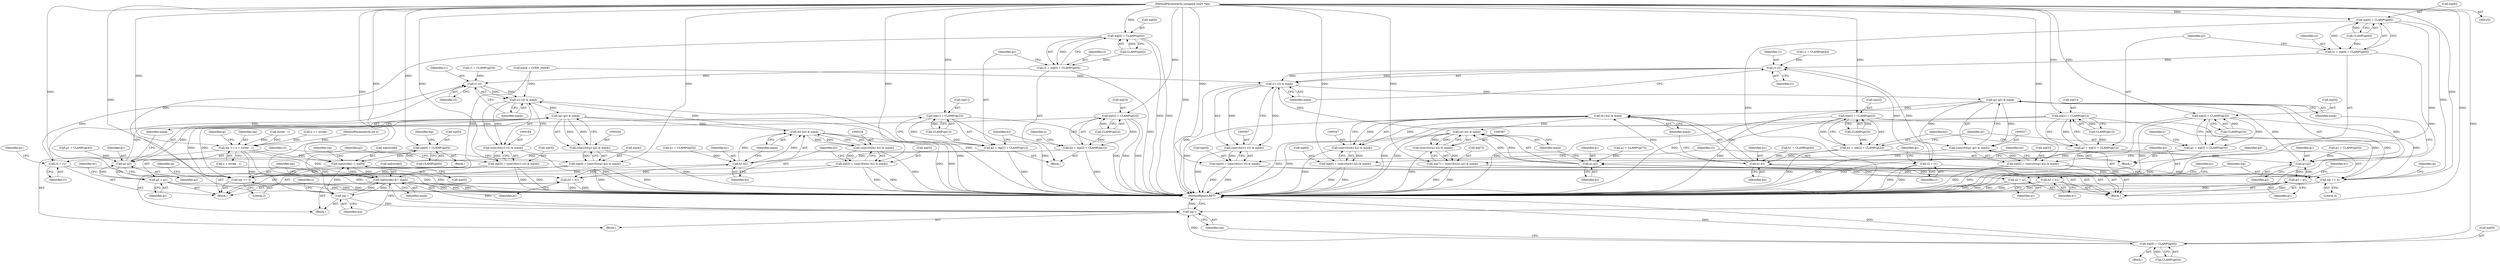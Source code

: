digraph "0_libtiff_83a4b92815ea04969d494416eaae3d4c6b338e4a#diff-c8b4b355f9b5c06d585b23138e1c185f_0@pointer" {
"1000106" [label="(MethodParameterIn,unsigned short *wp)"];
"1000134" [label="(Call,wp[0] = CLAMP(ip[0]))"];
"1000132" [label="(Call,r2 = wp[0] = CLAMP(ip[0]))"];
"1000186" [label="(Call,r1-r2)"];
"1000185" [label="(Call,(r1-r2) & mask)"];
"1000183" [label="(Call,(uint16)((r1-r2) & mask))"];
"1000179" [label="(Call,wp[3] = (uint16)((r1-r2) & mask))"];
"1000233" [label="(Call,wp += 3)"];
"1000205" [label="(Call,(g1-g2) & mask)"];
"1000203" [label="(Call,(uint16)((g1-g2) & mask))"];
"1000199" [label="(Call,wp[4] = (uint16)((g1-g2) & mask))"];
"1000225" [label="(Call,(b1-b2) & mask)"];
"1000223" [label="(Call,(uint16)((b1-b2) & mask))"];
"1000219" [label="(Call,wp[5] = (uint16)((b1-b2) & mask))"];
"1000190" [label="(Call,r2 = r1)"];
"1000144" [label="(Call,wp[1] = CLAMP(ip[1]))"];
"1000142" [label="(Call,g2 = wp[1] = CLAMP(ip[1]))"];
"1000206" [label="(Call,g1-g2)"];
"1000210" [label="(Call,g2 = g1)"];
"1000154" [label="(Call,wp[2] = CLAMP(ip[2]))"];
"1000152" [label="(Call,b2 = wp[2] = CLAMP(ip[2]))"];
"1000226" [label="(Call,b1-b2)"];
"1000230" [label="(Call,b2 = b1)"];
"1000247" [label="(Call,wp[0] = CLAMP(ip[0]))"];
"1000245" [label="(Call,r2 = wp[0] = CLAMP(ip[0]))"];
"1000309" [label="(Call,r1-r2)"];
"1000308" [label="(Call,(r1-r2) & mask)"];
"1000306" [label="(Call,(uint16)((r1-r2) & mask))"];
"1000302" [label="(Call,wp[4] = (uint16)((r1-r2) & mask))"];
"1000376" [label="(Call,wp += 4)"];
"1000328" [label="(Call,(g1-g2) & mask)"];
"1000326" [label="(Call,(uint16)((g1-g2) & mask))"];
"1000322" [label="(Call,wp[5] = (uint16)((g1-g2) & mask))"];
"1000348" [label="(Call,(b1-b2) & mask)"];
"1000346" [label="(Call,(uint16)((b1-b2) & mask))"];
"1000342" [label="(Call,wp[6] = (uint16)((b1-b2) & mask))"];
"1000368" [label="(Call,(a1-a2) & mask)"];
"1000366" [label="(Call,(uint16)((a1-a2) & mask))"];
"1000362" [label="(Call,wp[7] = (uint16)((a1-a2) & mask))"];
"1000313" [label="(Call,r2 = r1)"];
"1000257" [label="(Call,wp[1] = CLAMP(ip[1]))"];
"1000255" [label="(Call,g2 = wp[1] = CLAMP(ip[1]))"];
"1000329" [label="(Call,g1-g2)"];
"1000333" [label="(Call,g2 = g1)"];
"1000267" [label="(Call,wp[2] = CLAMP(ip[2]))"];
"1000265" [label="(Call,b2 = wp[2] = CLAMP(ip[2]))"];
"1000349" [label="(Call,b1-b2)"];
"1000353" [label="(Call,b2 = b1)"];
"1000277" [label="(Call,wp[3] = CLAMP(ip[3]))"];
"1000275" [label="(Call,a2 = wp[3] = CLAMP(ip[3]))"];
"1000369" [label="(Call,a1-a2)"];
"1000373" [label="(Call,a2 = a1)"];
"1000384" [label="(Call,wp += n + stride - 1)"];
"1000416" [label="(Call,wp[stride] -= wp[0])"];
"1000423" [label="(Call,wp[stride] &= mask)"];
"1000428" [label="(Call,wp--)"];
"1000443" [label="(Call,wp--)"];
"1000408" [label="(Call,wp[0] = CLAMP(ip[0]))"];
"1000435" [label="(Call,wp[0] = CLAMP(ip[0]))"];
"1000369" [label="(Call,a1-a2)"];
"1000362" [label="(Call,wp[7] = (uint16)((a1-a2) & mask))"];
"1000148" [label="(Call,CLAMP(ip[1]))"];
"1000179" [label="(Call,wp[3] = (uint16)((r1-r2) & mask))"];
"1000227" [label="(Identifier,b1)"];
"1000303" [label="(Call,wp[4])"];
"1000317" [label="(Identifier,g1)"];
"1000385" [label="(Identifier,wp)"];
"1000133" [label="(Identifier,r2)"];
"1000193" [label="(Call,g1 = CLAMP(ip[4]))"];
"1000420" [label="(Call,wp[0])"];
"1000309" [label="(Call,r1-r2)"];
"1000368" [label="(Call,(a1-a2) & mask)"];
"1000230" [label="(Call,b2 = b1)"];
"1000322" [label="(Call,wp[5] = (uint16)((g1-g2) & mask))"];
"1000275" [label="(Call,a2 = wp[3] = CLAMP(ip[3]))"];
"1000423" [label="(Call,wp[stride] &= mask)"];
"1000235" [label="(Literal,3)"];
"1000209" [label="(Identifier,mask)"];
"1000247" [label="(Call,wp[0] = CLAMP(ip[0]))"];
"1000343" [label="(Call,wp[6])"];
"1000185" [label="(Call,(r1-r2) & mask)"];
"1000194" [label="(Identifier,g1)"];
"1000208" [label="(Identifier,g2)"];
"1000277" [label="(Call,wp[3] = CLAMP(ip[3]))"];
"1000173" [label="(Call,r1 = CLAMP(ip[3]))"];
"1000255" [label="(Call,g2 = wp[1] = CLAMP(ip[1]))"];
"1000190" [label="(Call,r2 = r1)"];
"1000223" [label="(Call,(uint16)((b1-b2) & mask))"];
"1000445" [label="(MethodReturn,RET)"];
"1000138" [label="(Call,CLAMP(ip[0]))"];
"1000383" [label="(Block,)"];
"1000388" [label="(Call,stride - 1)"];
"1000169" [label="(Block,)"];
"1000232" [label="(Identifier,b1)"];
"1000346" [label="(Call,(uint16)((b1-b2) & mask))"];
"1000123" [label="(Call,n >= stride)"];
"1000315" [label="(Identifier,r1)"];
"1000104" [label="(MethodParameterIn,int n)"];
"1000245" [label="(Call,r2 = wp[0] = CLAMP(ip[0]))"];
"1000418" [label="(Identifier,wp)"];
"1000212" [label="(Identifier,g1)"];
"1000191" [label="(Identifier,r2)"];
"1000225" [label="(Call,(b1-b2) & mask)"];
"1000376" [label="(Call,wp += 4)"];
"1000296" [label="(Call,r1 = CLAMP(ip[4]))"];
"1000261" [label="(Call,CLAMP(ip[1]))"];
"1000281" [label="(Call,CLAMP(ip[3]))"];
"1000237" [label="(Identifier,ip)"];
"1000354" [label="(Identifier,b2)"];
"1000375" [label="(Identifier,a1)"];
"1000203" [label="(Call,(uint16)((g1-g2) & mask))"];
"1000334" [label="(Identifier,g2)"];
"1000377" [label="(Identifier,wp)"];
"1000192" [label="(Identifier,r1)"];
"1000251" [label="(Call,CLAMP(ip[0]))"];
"1000205" [label="(Call,(g1-g2) & mask)"];
"1000444" [label="(Identifier,wp)"];
"1000256" [label="(Identifier,g2)"];
"1000158" [label="(Call,CLAMP(ip[2]))"];
"1000436" [label="(Call,wp[0])"];
"1000349" [label="(Call,b1-b2)"];
"1000373" [label="(Call,a2 = a1)"];
"1000153" [label="(Identifier,b2)"];
"1000351" [label="(Identifier,b2)"];
"1000155" [label="(Call,wp[2])"];
"1000210" [label="(Call,g2 = g1)"];
"1000330" [label="(Identifier,g1)"];
"1000154" [label="(Call,wp[2] = CLAMP(ip[2]))"];
"1000428" [label="(Call,wp--)"];
"1000258" [label="(Call,wp[1])"];
"1000278" [label="(Call,wp[3])"];
"1000180" [label="(Call,wp[3])"];
"1000134" [label="(Call,wp[0] = CLAMP(ip[0]))"];
"1000143" [label="(Identifier,g2)"];
"1000380" [label="(Identifier,ip)"];
"1000268" [label="(Call,wp[2])"];
"1000214" [label="(Identifier,b1)"];
"1000366" [label="(Call,(uint16)((a1-a2) & mask))"];
"1000228" [label="(Identifier,b2)"];
"1000219" [label="(Call,wp[5] = (uint16)((b1-b2) & mask))"];
"1000312" [label="(Identifier,mask)"];
"1000408" [label="(Call,wp[0] = CLAMP(ip[0]))"];
"1000374" [label="(Identifier,a2)"];
"1000229" [label="(Identifier,mask)"];
"1000332" [label="(Identifier,mask)"];
"1000316" [label="(Call,g1 = CLAMP(ip[5]))"];
"1000405" [label="(Block,)"];
"1000246" [label="(Identifier,r2)"];
"1000431" [label="(Identifier,n)"];
"1000311" [label="(Identifier,r2)"];
"1000314" [label="(Identifier,r2)"];
"1000326" [label="(Call,(uint16)((g1-g2) & mask))"];
"1000248" [label="(Call,wp[0])"];
"1000189" [label="(Identifier,mask)"];
"1000142" [label="(Call,g2 = wp[1] = CLAMP(ip[1]))"];
"1000231" [label="(Identifier,b2)"];
"1000163" [label="(Identifier,n)"];
"1000424" [label="(Call,wp[stride])"];
"1000152" [label="(Call,b2 = wp[2] = CLAMP(ip[2]))"];
"1000302" [label="(Call,wp[4] = (uint16)((r1-r2) & mask))"];
"1000336" [label="(Call,b1 = CLAMP(ip[6]))"];
"1000328" [label="(Call,(g1-g2) & mask)"];
"1000342" [label="(Call,wp[6] = (uint16)((b1-b2) & mask))"];
"1000372" [label="(Identifier,mask)"];
"1000427" [label="(Identifier,mask)"];
"1000337" [label="(Identifier,b1)"];
"1000119" [label="(Call,mask = CODE_MASK)"];
"1000353" [label="(Call,b2 = b1)"];
"1000370" [label="(Identifier,a1)"];
"1000183" [label="(Call,(uint16)((r1-r2) & mask))"];
"1000352" [label="(Identifier,mask)"];
"1000386" [label="(Call,n + stride - 1)"];
"1000257" [label="(Call,wp[1] = CLAMP(ip[1]))"];
"1000267" [label="(Call,wp[2] = CLAMP(ip[2]))"];
"1000384" [label="(Call,wp += n + stride - 1)"];
"1000350" [label="(Identifier,b1)"];
"1000406" [label="(Block,)"];
"1000323" [label="(Call,wp[5])"];
"1000206" [label="(Call,g1-g2)"];
"1000211" [label="(Identifier,g2)"];
"1000233" [label="(Call,wp += 3)"];
"1000106" [label="(MethodParameterIn,unsigned short *wp)"];
"1000392" [label="(Identifier,ip)"];
"1000271" [label="(Call,CLAMP(ip[2]))"];
"1000266" [label="(Identifier,b2)"];
"1000186" [label="(Call,r1-r2)"];
"1000292" [label="(Block,)"];
"1000286" [label="(Identifier,n)"];
"1000429" [label="(Identifier,wp)"];
"1000333" [label="(Call,g2 = g1)"];
"1000213" [label="(Call,b1 = CLAMP(ip[5]))"];
"1000329" [label="(Call,g1-g2)"];
"1000443" [label="(Call,wp--)"];
"1000226" [label="(Call,b1-b2)"];
"1000355" [label="(Identifier,b1)"];
"1000433" [label="(Block,)"];
"1000425" [label="(Identifier,wp)"];
"1000439" [label="(Call,CLAMP(ip[0]))"];
"1000145" [label="(Call,wp[1])"];
"1000132" [label="(Call,r2 = wp[0] = CLAMP(ip[0]))"];
"1000199" [label="(Call,wp[4] = (uint16)((g1-g2) & mask))"];
"1000306" [label="(Call,(uint16)((r1-r2) & mask))"];
"1000144" [label="(Call,wp[1] = CLAMP(ip[1]))"];
"1000357" [label="(Identifier,a1)"];
"1000356" [label="(Call,a1 = CLAMP(ip[7]))"];
"1000188" [label="(Identifier,r2)"];
"1000234" [label="(Identifier,wp)"];
"1000417" [label="(Call,wp[stride])"];
"1000409" [label="(Call,wp[0])"];
"1000187" [label="(Identifier,r1)"];
"1000131" [label="(Block,)"];
"1000200" [label="(Call,wp[4])"];
"1000220" [label="(Call,wp[5])"];
"1000313" [label="(Call,r2 = r1)"];
"1000276" [label="(Identifier,a2)"];
"1000310" [label="(Identifier,r1)"];
"1000207" [label="(Identifier,g1)"];
"1000371" [label="(Identifier,a2)"];
"1000416" [label="(Call,wp[stride] -= wp[0])"];
"1000331" [label="(Identifier,g2)"];
"1000244" [label="(Block,)"];
"1000412" [label="(Call,CLAMP(ip[0]))"];
"1000363" [label="(Call,wp[7])"];
"1000135" [label="(Call,wp[0])"];
"1000378" [label="(Literal,4)"];
"1000435" [label="(Call,wp[0] = CLAMP(ip[0]))"];
"1000265" [label="(Call,b2 = wp[2] = CLAMP(ip[2]))"];
"1000308" [label="(Call,(r1-r2) & mask)"];
"1000335" [label="(Identifier,g1)"];
"1000348" [label="(Call,(b1-b2) & mask)"];
"1000106" -> "1000102"  [label="AST: "];
"1000106" -> "1000445"  [label="DDG: "];
"1000106" -> "1000134"  [label="DDG: "];
"1000106" -> "1000144"  [label="DDG: "];
"1000106" -> "1000154"  [label="DDG: "];
"1000106" -> "1000179"  [label="DDG: "];
"1000106" -> "1000199"  [label="DDG: "];
"1000106" -> "1000219"  [label="DDG: "];
"1000106" -> "1000233"  [label="DDG: "];
"1000106" -> "1000247"  [label="DDG: "];
"1000106" -> "1000257"  [label="DDG: "];
"1000106" -> "1000267"  [label="DDG: "];
"1000106" -> "1000277"  [label="DDG: "];
"1000106" -> "1000302"  [label="DDG: "];
"1000106" -> "1000322"  [label="DDG: "];
"1000106" -> "1000342"  [label="DDG: "];
"1000106" -> "1000362"  [label="DDG: "];
"1000106" -> "1000376"  [label="DDG: "];
"1000106" -> "1000384"  [label="DDG: "];
"1000106" -> "1000408"  [label="DDG: "];
"1000106" -> "1000416"  [label="DDG: "];
"1000106" -> "1000423"  [label="DDG: "];
"1000106" -> "1000428"  [label="DDG: "];
"1000106" -> "1000435"  [label="DDG: "];
"1000106" -> "1000443"  [label="DDG: "];
"1000134" -> "1000132"  [label="AST: "];
"1000134" -> "1000138"  [label="CFG: "];
"1000135" -> "1000134"  [label="AST: "];
"1000138" -> "1000134"  [label="AST: "];
"1000132" -> "1000134"  [label="CFG: "];
"1000134" -> "1000445"  [label="DDG: "];
"1000134" -> "1000445"  [label="DDG: "];
"1000134" -> "1000132"  [label="DDG: "];
"1000138" -> "1000134"  [label="DDG: "];
"1000134" -> "1000233"  [label="DDG: "];
"1000132" -> "1000131"  [label="AST: "];
"1000133" -> "1000132"  [label="AST: "];
"1000143" -> "1000132"  [label="CFG: "];
"1000132" -> "1000445"  [label="DDG: "];
"1000138" -> "1000132"  [label="DDG: "];
"1000132" -> "1000186"  [label="DDG: "];
"1000186" -> "1000185"  [label="AST: "];
"1000186" -> "1000188"  [label="CFG: "];
"1000187" -> "1000186"  [label="AST: "];
"1000188" -> "1000186"  [label="AST: "];
"1000189" -> "1000186"  [label="CFG: "];
"1000186" -> "1000185"  [label="DDG: "];
"1000186" -> "1000185"  [label="DDG: "];
"1000173" -> "1000186"  [label="DDG: "];
"1000190" -> "1000186"  [label="DDG: "];
"1000186" -> "1000190"  [label="DDG: "];
"1000185" -> "1000183"  [label="AST: "];
"1000185" -> "1000189"  [label="CFG: "];
"1000189" -> "1000185"  [label="AST: "];
"1000183" -> "1000185"  [label="CFG: "];
"1000185" -> "1000445"  [label="DDG: "];
"1000185" -> "1000183"  [label="DDG: "];
"1000185" -> "1000183"  [label="DDG: "];
"1000225" -> "1000185"  [label="DDG: "];
"1000119" -> "1000185"  [label="DDG: "];
"1000185" -> "1000205"  [label="DDG: "];
"1000183" -> "1000179"  [label="AST: "];
"1000184" -> "1000183"  [label="AST: "];
"1000179" -> "1000183"  [label="CFG: "];
"1000183" -> "1000445"  [label="DDG: "];
"1000183" -> "1000179"  [label="DDG: "];
"1000179" -> "1000169"  [label="AST: "];
"1000180" -> "1000179"  [label="AST: "];
"1000191" -> "1000179"  [label="CFG: "];
"1000179" -> "1000445"  [label="DDG: "];
"1000179" -> "1000445"  [label="DDG: "];
"1000179" -> "1000233"  [label="DDG: "];
"1000233" -> "1000169"  [label="AST: "];
"1000233" -> "1000235"  [label="CFG: "];
"1000234" -> "1000233"  [label="AST: "];
"1000235" -> "1000233"  [label="AST: "];
"1000237" -> "1000233"  [label="CFG: "];
"1000233" -> "1000445"  [label="DDG: "];
"1000199" -> "1000233"  [label="DDG: "];
"1000154" -> "1000233"  [label="DDG: "];
"1000144" -> "1000233"  [label="DDG: "];
"1000219" -> "1000233"  [label="DDG: "];
"1000205" -> "1000203"  [label="AST: "];
"1000205" -> "1000209"  [label="CFG: "];
"1000206" -> "1000205"  [label="AST: "];
"1000209" -> "1000205"  [label="AST: "];
"1000203" -> "1000205"  [label="CFG: "];
"1000205" -> "1000445"  [label="DDG: "];
"1000205" -> "1000203"  [label="DDG: "];
"1000205" -> "1000203"  [label="DDG: "];
"1000206" -> "1000205"  [label="DDG: "];
"1000206" -> "1000205"  [label="DDG: "];
"1000205" -> "1000225"  [label="DDG: "];
"1000203" -> "1000199"  [label="AST: "];
"1000204" -> "1000203"  [label="AST: "];
"1000199" -> "1000203"  [label="CFG: "];
"1000203" -> "1000445"  [label="DDG: "];
"1000203" -> "1000199"  [label="DDG: "];
"1000199" -> "1000169"  [label="AST: "];
"1000200" -> "1000199"  [label="AST: "];
"1000211" -> "1000199"  [label="CFG: "];
"1000199" -> "1000445"  [label="DDG: "];
"1000199" -> "1000445"  [label="DDG: "];
"1000225" -> "1000223"  [label="AST: "];
"1000225" -> "1000229"  [label="CFG: "];
"1000226" -> "1000225"  [label="AST: "];
"1000229" -> "1000225"  [label="AST: "];
"1000223" -> "1000225"  [label="CFG: "];
"1000225" -> "1000445"  [label="DDG: "];
"1000225" -> "1000445"  [label="DDG: "];
"1000225" -> "1000223"  [label="DDG: "];
"1000225" -> "1000223"  [label="DDG: "];
"1000226" -> "1000225"  [label="DDG: "];
"1000226" -> "1000225"  [label="DDG: "];
"1000223" -> "1000219"  [label="AST: "];
"1000224" -> "1000223"  [label="AST: "];
"1000219" -> "1000223"  [label="CFG: "];
"1000223" -> "1000445"  [label="DDG: "];
"1000223" -> "1000219"  [label="DDG: "];
"1000219" -> "1000169"  [label="AST: "];
"1000220" -> "1000219"  [label="AST: "];
"1000231" -> "1000219"  [label="CFG: "];
"1000219" -> "1000445"  [label="DDG: "];
"1000219" -> "1000445"  [label="DDG: "];
"1000190" -> "1000169"  [label="AST: "];
"1000190" -> "1000192"  [label="CFG: "];
"1000191" -> "1000190"  [label="AST: "];
"1000192" -> "1000190"  [label="AST: "];
"1000194" -> "1000190"  [label="CFG: "];
"1000190" -> "1000445"  [label="DDG: "];
"1000190" -> "1000445"  [label="DDG: "];
"1000144" -> "1000142"  [label="AST: "];
"1000144" -> "1000148"  [label="CFG: "];
"1000145" -> "1000144"  [label="AST: "];
"1000148" -> "1000144"  [label="AST: "];
"1000142" -> "1000144"  [label="CFG: "];
"1000144" -> "1000445"  [label="DDG: "];
"1000144" -> "1000445"  [label="DDG: "];
"1000144" -> "1000142"  [label="DDG: "];
"1000148" -> "1000144"  [label="DDG: "];
"1000142" -> "1000131"  [label="AST: "];
"1000143" -> "1000142"  [label="AST: "];
"1000153" -> "1000142"  [label="CFG: "];
"1000142" -> "1000445"  [label="DDG: "];
"1000148" -> "1000142"  [label="DDG: "];
"1000142" -> "1000206"  [label="DDG: "];
"1000206" -> "1000208"  [label="CFG: "];
"1000207" -> "1000206"  [label="AST: "];
"1000208" -> "1000206"  [label="AST: "];
"1000209" -> "1000206"  [label="CFG: "];
"1000193" -> "1000206"  [label="DDG: "];
"1000210" -> "1000206"  [label="DDG: "];
"1000206" -> "1000210"  [label="DDG: "];
"1000210" -> "1000169"  [label="AST: "];
"1000210" -> "1000212"  [label="CFG: "];
"1000211" -> "1000210"  [label="AST: "];
"1000212" -> "1000210"  [label="AST: "];
"1000214" -> "1000210"  [label="CFG: "];
"1000210" -> "1000445"  [label="DDG: "];
"1000210" -> "1000445"  [label="DDG: "];
"1000154" -> "1000152"  [label="AST: "];
"1000154" -> "1000158"  [label="CFG: "];
"1000155" -> "1000154"  [label="AST: "];
"1000158" -> "1000154"  [label="AST: "];
"1000152" -> "1000154"  [label="CFG: "];
"1000154" -> "1000445"  [label="DDG: "];
"1000154" -> "1000445"  [label="DDG: "];
"1000154" -> "1000152"  [label="DDG: "];
"1000158" -> "1000154"  [label="DDG: "];
"1000152" -> "1000131"  [label="AST: "];
"1000153" -> "1000152"  [label="AST: "];
"1000163" -> "1000152"  [label="CFG: "];
"1000152" -> "1000445"  [label="DDG: "];
"1000158" -> "1000152"  [label="DDG: "];
"1000152" -> "1000226"  [label="DDG: "];
"1000226" -> "1000228"  [label="CFG: "];
"1000227" -> "1000226"  [label="AST: "];
"1000228" -> "1000226"  [label="AST: "];
"1000229" -> "1000226"  [label="CFG: "];
"1000213" -> "1000226"  [label="DDG: "];
"1000230" -> "1000226"  [label="DDG: "];
"1000226" -> "1000230"  [label="DDG: "];
"1000230" -> "1000169"  [label="AST: "];
"1000230" -> "1000232"  [label="CFG: "];
"1000231" -> "1000230"  [label="AST: "];
"1000232" -> "1000230"  [label="AST: "];
"1000234" -> "1000230"  [label="CFG: "];
"1000230" -> "1000445"  [label="DDG: "];
"1000230" -> "1000445"  [label="DDG: "];
"1000247" -> "1000245"  [label="AST: "];
"1000247" -> "1000251"  [label="CFG: "];
"1000248" -> "1000247"  [label="AST: "];
"1000251" -> "1000247"  [label="AST: "];
"1000245" -> "1000247"  [label="CFG: "];
"1000247" -> "1000445"  [label="DDG: "];
"1000247" -> "1000445"  [label="DDG: "];
"1000247" -> "1000245"  [label="DDG: "];
"1000251" -> "1000247"  [label="DDG: "];
"1000247" -> "1000376"  [label="DDG: "];
"1000245" -> "1000244"  [label="AST: "];
"1000246" -> "1000245"  [label="AST: "];
"1000256" -> "1000245"  [label="CFG: "];
"1000245" -> "1000445"  [label="DDG: "];
"1000251" -> "1000245"  [label="DDG: "];
"1000245" -> "1000309"  [label="DDG: "];
"1000309" -> "1000308"  [label="AST: "];
"1000309" -> "1000311"  [label="CFG: "];
"1000310" -> "1000309"  [label="AST: "];
"1000311" -> "1000309"  [label="AST: "];
"1000312" -> "1000309"  [label="CFG: "];
"1000309" -> "1000308"  [label="DDG: "];
"1000309" -> "1000308"  [label="DDG: "];
"1000296" -> "1000309"  [label="DDG: "];
"1000313" -> "1000309"  [label="DDG: "];
"1000309" -> "1000313"  [label="DDG: "];
"1000308" -> "1000306"  [label="AST: "];
"1000308" -> "1000312"  [label="CFG: "];
"1000312" -> "1000308"  [label="AST: "];
"1000306" -> "1000308"  [label="CFG: "];
"1000308" -> "1000445"  [label="DDG: "];
"1000308" -> "1000306"  [label="DDG: "];
"1000308" -> "1000306"  [label="DDG: "];
"1000119" -> "1000308"  [label="DDG: "];
"1000368" -> "1000308"  [label="DDG: "];
"1000308" -> "1000328"  [label="DDG: "];
"1000306" -> "1000302"  [label="AST: "];
"1000307" -> "1000306"  [label="AST: "];
"1000302" -> "1000306"  [label="CFG: "];
"1000306" -> "1000445"  [label="DDG: "];
"1000306" -> "1000302"  [label="DDG: "];
"1000302" -> "1000292"  [label="AST: "];
"1000303" -> "1000302"  [label="AST: "];
"1000314" -> "1000302"  [label="CFG: "];
"1000302" -> "1000445"  [label="DDG: "];
"1000302" -> "1000445"  [label="DDG: "];
"1000302" -> "1000376"  [label="DDG: "];
"1000376" -> "1000292"  [label="AST: "];
"1000376" -> "1000378"  [label="CFG: "];
"1000377" -> "1000376"  [label="AST: "];
"1000378" -> "1000376"  [label="AST: "];
"1000380" -> "1000376"  [label="CFG: "];
"1000376" -> "1000445"  [label="DDG: "];
"1000342" -> "1000376"  [label="DDG: "];
"1000267" -> "1000376"  [label="DDG: "];
"1000257" -> "1000376"  [label="DDG: "];
"1000277" -> "1000376"  [label="DDG: "];
"1000322" -> "1000376"  [label="DDG: "];
"1000362" -> "1000376"  [label="DDG: "];
"1000328" -> "1000326"  [label="AST: "];
"1000328" -> "1000332"  [label="CFG: "];
"1000329" -> "1000328"  [label="AST: "];
"1000332" -> "1000328"  [label="AST: "];
"1000326" -> "1000328"  [label="CFG: "];
"1000328" -> "1000445"  [label="DDG: "];
"1000328" -> "1000326"  [label="DDG: "];
"1000328" -> "1000326"  [label="DDG: "];
"1000329" -> "1000328"  [label="DDG: "];
"1000329" -> "1000328"  [label="DDG: "];
"1000328" -> "1000348"  [label="DDG: "];
"1000326" -> "1000322"  [label="AST: "];
"1000327" -> "1000326"  [label="AST: "];
"1000322" -> "1000326"  [label="CFG: "];
"1000326" -> "1000445"  [label="DDG: "];
"1000326" -> "1000322"  [label="DDG: "];
"1000322" -> "1000292"  [label="AST: "];
"1000323" -> "1000322"  [label="AST: "];
"1000334" -> "1000322"  [label="CFG: "];
"1000322" -> "1000445"  [label="DDG: "];
"1000322" -> "1000445"  [label="DDG: "];
"1000348" -> "1000346"  [label="AST: "];
"1000348" -> "1000352"  [label="CFG: "];
"1000349" -> "1000348"  [label="AST: "];
"1000352" -> "1000348"  [label="AST: "];
"1000346" -> "1000348"  [label="CFG: "];
"1000348" -> "1000445"  [label="DDG: "];
"1000348" -> "1000346"  [label="DDG: "];
"1000348" -> "1000346"  [label="DDG: "];
"1000349" -> "1000348"  [label="DDG: "];
"1000349" -> "1000348"  [label="DDG: "];
"1000348" -> "1000368"  [label="DDG: "];
"1000346" -> "1000342"  [label="AST: "];
"1000347" -> "1000346"  [label="AST: "];
"1000342" -> "1000346"  [label="CFG: "];
"1000346" -> "1000445"  [label="DDG: "];
"1000346" -> "1000342"  [label="DDG: "];
"1000342" -> "1000292"  [label="AST: "];
"1000343" -> "1000342"  [label="AST: "];
"1000354" -> "1000342"  [label="CFG: "];
"1000342" -> "1000445"  [label="DDG: "];
"1000342" -> "1000445"  [label="DDG: "];
"1000368" -> "1000366"  [label="AST: "];
"1000368" -> "1000372"  [label="CFG: "];
"1000369" -> "1000368"  [label="AST: "];
"1000372" -> "1000368"  [label="AST: "];
"1000366" -> "1000368"  [label="CFG: "];
"1000368" -> "1000445"  [label="DDG: "];
"1000368" -> "1000445"  [label="DDG: "];
"1000368" -> "1000366"  [label="DDG: "];
"1000368" -> "1000366"  [label="DDG: "];
"1000369" -> "1000368"  [label="DDG: "];
"1000369" -> "1000368"  [label="DDG: "];
"1000366" -> "1000362"  [label="AST: "];
"1000367" -> "1000366"  [label="AST: "];
"1000362" -> "1000366"  [label="CFG: "];
"1000366" -> "1000445"  [label="DDG: "];
"1000366" -> "1000362"  [label="DDG: "];
"1000362" -> "1000292"  [label="AST: "];
"1000363" -> "1000362"  [label="AST: "];
"1000374" -> "1000362"  [label="CFG: "];
"1000362" -> "1000445"  [label="DDG: "];
"1000362" -> "1000445"  [label="DDG: "];
"1000313" -> "1000292"  [label="AST: "];
"1000313" -> "1000315"  [label="CFG: "];
"1000314" -> "1000313"  [label="AST: "];
"1000315" -> "1000313"  [label="AST: "];
"1000317" -> "1000313"  [label="CFG: "];
"1000313" -> "1000445"  [label="DDG: "];
"1000313" -> "1000445"  [label="DDG: "];
"1000257" -> "1000255"  [label="AST: "];
"1000257" -> "1000261"  [label="CFG: "];
"1000258" -> "1000257"  [label="AST: "];
"1000261" -> "1000257"  [label="AST: "];
"1000255" -> "1000257"  [label="CFG: "];
"1000257" -> "1000445"  [label="DDG: "];
"1000257" -> "1000445"  [label="DDG: "];
"1000257" -> "1000255"  [label="DDG: "];
"1000261" -> "1000257"  [label="DDG: "];
"1000255" -> "1000244"  [label="AST: "];
"1000256" -> "1000255"  [label="AST: "];
"1000266" -> "1000255"  [label="CFG: "];
"1000255" -> "1000445"  [label="DDG: "];
"1000261" -> "1000255"  [label="DDG: "];
"1000255" -> "1000329"  [label="DDG: "];
"1000329" -> "1000331"  [label="CFG: "];
"1000330" -> "1000329"  [label="AST: "];
"1000331" -> "1000329"  [label="AST: "];
"1000332" -> "1000329"  [label="CFG: "];
"1000316" -> "1000329"  [label="DDG: "];
"1000333" -> "1000329"  [label="DDG: "];
"1000329" -> "1000333"  [label="DDG: "];
"1000333" -> "1000292"  [label="AST: "];
"1000333" -> "1000335"  [label="CFG: "];
"1000334" -> "1000333"  [label="AST: "];
"1000335" -> "1000333"  [label="AST: "];
"1000337" -> "1000333"  [label="CFG: "];
"1000333" -> "1000445"  [label="DDG: "];
"1000333" -> "1000445"  [label="DDG: "];
"1000267" -> "1000265"  [label="AST: "];
"1000267" -> "1000271"  [label="CFG: "];
"1000268" -> "1000267"  [label="AST: "];
"1000271" -> "1000267"  [label="AST: "];
"1000265" -> "1000267"  [label="CFG: "];
"1000267" -> "1000445"  [label="DDG: "];
"1000267" -> "1000445"  [label="DDG: "];
"1000267" -> "1000265"  [label="DDG: "];
"1000271" -> "1000267"  [label="DDG: "];
"1000265" -> "1000244"  [label="AST: "];
"1000266" -> "1000265"  [label="AST: "];
"1000276" -> "1000265"  [label="CFG: "];
"1000265" -> "1000445"  [label="DDG: "];
"1000271" -> "1000265"  [label="DDG: "];
"1000265" -> "1000349"  [label="DDG: "];
"1000349" -> "1000351"  [label="CFG: "];
"1000350" -> "1000349"  [label="AST: "];
"1000351" -> "1000349"  [label="AST: "];
"1000352" -> "1000349"  [label="CFG: "];
"1000336" -> "1000349"  [label="DDG: "];
"1000353" -> "1000349"  [label="DDG: "];
"1000349" -> "1000353"  [label="DDG: "];
"1000353" -> "1000292"  [label="AST: "];
"1000353" -> "1000355"  [label="CFG: "];
"1000354" -> "1000353"  [label="AST: "];
"1000355" -> "1000353"  [label="AST: "];
"1000357" -> "1000353"  [label="CFG: "];
"1000353" -> "1000445"  [label="DDG: "];
"1000353" -> "1000445"  [label="DDG: "];
"1000277" -> "1000275"  [label="AST: "];
"1000277" -> "1000281"  [label="CFG: "];
"1000278" -> "1000277"  [label="AST: "];
"1000281" -> "1000277"  [label="AST: "];
"1000275" -> "1000277"  [label="CFG: "];
"1000277" -> "1000445"  [label="DDG: "];
"1000277" -> "1000445"  [label="DDG: "];
"1000277" -> "1000275"  [label="DDG: "];
"1000281" -> "1000277"  [label="DDG: "];
"1000275" -> "1000244"  [label="AST: "];
"1000276" -> "1000275"  [label="AST: "];
"1000286" -> "1000275"  [label="CFG: "];
"1000275" -> "1000445"  [label="DDG: "];
"1000281" -> "1000275"  [label="DDG: "];
"1000275" -> "1000369"  [label="DDG: "];
"1000369" -> "1000371"  [label="CFG: "];
"1000370" -> "1000369"  [label="AST: "];
"1000371" -> "1000369"  [label="AST: "];
"1000372" -> "1000369"  [label="CFG: "];
"1000356" -> "1000369"  [label="DDG: "];
"1000373" -> "1000369"  [label="DDG: "];
"1000369" -> "1000373"  [label="DDG: "];
"1000373" -> "1000292"  [label="AST: "];
"1000373" -> "1000375"  [label="CFG: "];
"1000374" -> "1000373"  [label="AST: "];
"1000375" -> "1000373"  [label="AST: "];
"1000377" -> "1000373"  [label="CFG: "];
"1000373" -> "1000445"  [label="DDG: "];
"1000373" -> "1000445"  [label="DDG: "];
"1000384" -> "1000383"  [label="AST: "];
"1000384" -> "1000386"  [label="CFG: "];
"1000385" -> "1000384"  [label="AST: "];
"1000386" -> "1000384"  [label="AST: "];
"1000392" -> "1000384"  [label="CFG: "];
"1000123" -> "1000384"  [label="DDG: "];
"1000104" -> "1000384"  [label="DDG: "];
"1000388" -> "1000384"  [label="DDG: "];
"1000388" -> "1000384"  [label="DDG: "];
"1000384" -> "1000416"  [label="DDG: "];
"1000384" -> "1000423"  [label="DDG: "];
"1000384" -> "1000428"  [label="DDG: "];
"1000384" -> "1000443"  [label="DDG: "];
"1000416" -> "1000405"  [label="AST: "];
"1000416" -> "1000420"  [label="CFG: "];
"1000417" -> "1000416"  [label="AST: "];
"1000420" -> "1000416"  [label="AST: "];
"1000425" -> "1000416"  [label="CFG: "];
"1000408" -> "1000416"  [label="DDG: "];
"1000428" -> "1000416"  [label="DDG: "];
"1000423" -> "1000416"  [label="DDG: "];
"1000416" -> "1000423"  [label="DDG: "];
"1000423" -> "1000405"  [label="AST: "];
"1000423" -> "1000427"  [label="CFG: "];
"1000424" -> "1000423"  [label="AST: "];
"1000427" -> "1000423"  [label="AST: "];
"1000429" -> "1000423"  [label="CFG: "];
"1000423" -> "1000445"  [label="DDG: "];
"1000423" -> "1000445"  [label="DDG: "];
"1000423" -> "1000445"  [label="DDG: "];
"1000428" -> "1000423"  [label="DDG: "];
"1000119" -> "1000423"  [label="DDG: "];
"1000423" -> "1000428"  [label="DDG: "];
"1000423" -> "1000443"  [label="DDG: "];
"1000428" -> "1000405"  [label="AST: "];
"1000428" -> "1000429"  [label="CFG: "];
"1000429" -> "1000428"  [label="AST: "];
"1000431" -> "1000428"  [label="CFG: "];
"1000408" -> "1000428"  [label="DDG: "];
"1000428" -> "1000443"  [label="DDG: "];
"1000443" -> "1000383"  [label="AST: "];
"1000443" -> "1000444"  [label="CFG: "];
"1000444" -> "1000443"  [label="AST: "];
"1000445" -> "1000443"  [label="CFG: "];
"1000443" -> "1000445"  [label="DDG: "];
"1000435" -> "1000443"  [label="DDG: "];
"1000408" -> "1000406"  [label="AST: "];
"1000408" -> "1000412"  [label="CFG: "];
"1000409" -> "1000408"  [label="AST: "];
"1000412" -> "1000408"  [label="AST: "];
"1000418" -> "1000408"  [label="CFG: "];
"1000412" -> "1000408"  [label="DDG: "];
"1000435" -> "1000433"  [label="AST: "];
"1000435" -> "1000439"  [label="CFG: "];
"1000436" -> "1000435"  [label="AST: "];
"1000439" -> "1000435"  [label="AST: "];
"1000444" -> "1000435"  [label="CFG: "];
"1000435" -> "1000445"  [label="DDG: "];
"1000435" -> "1000445"  [label="DDG: "];
"1000439" -> "1000435"  [label="DDG: "];
}
